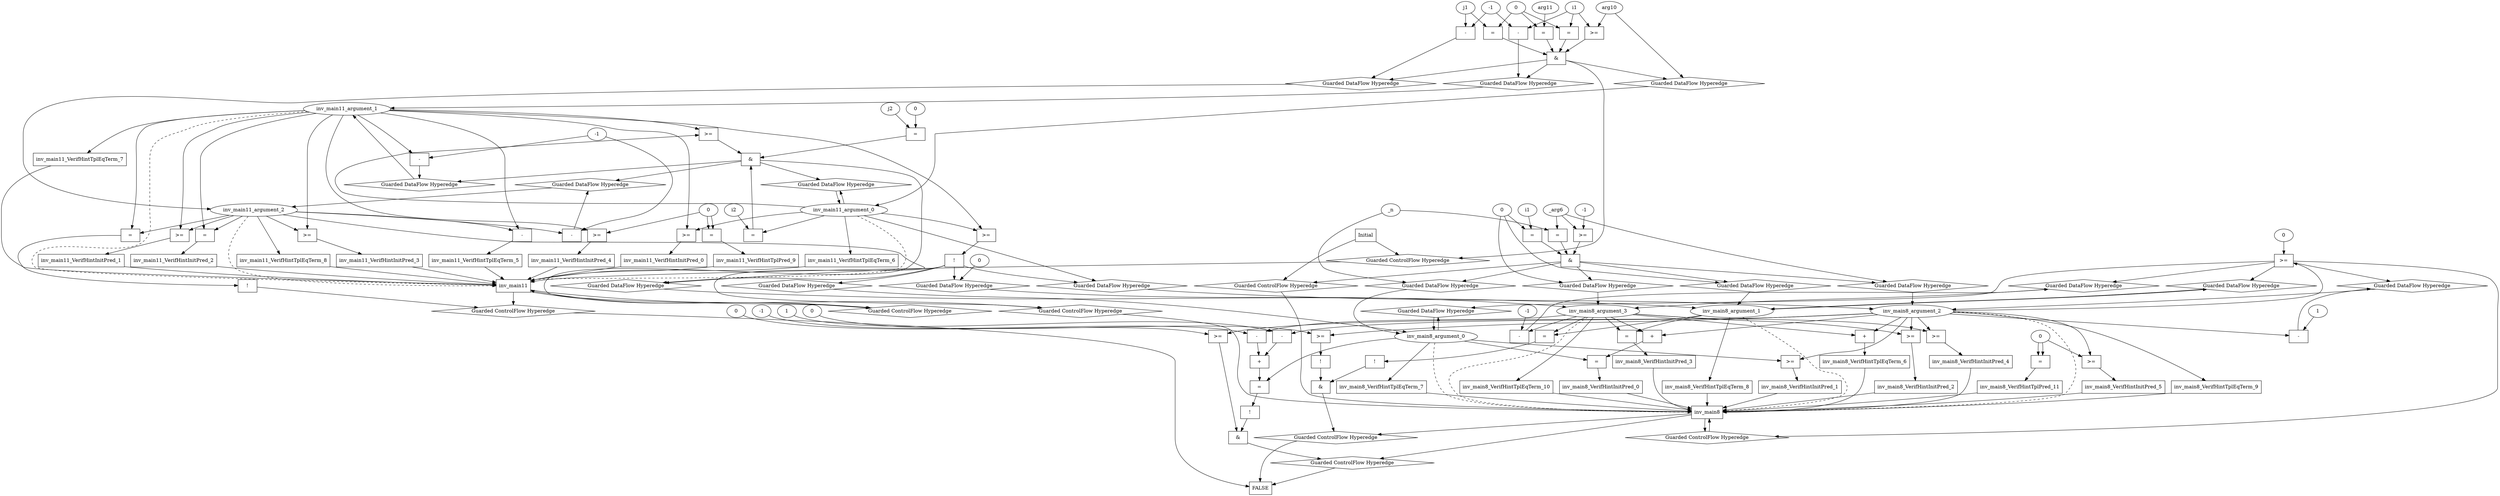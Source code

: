 digraph dag {
inv_main11 [label="inv_main11" shape="rect"];
inv_main8 [label="inv_main8" shape="rect"];
FALSE [label="FALSE" shape="rect"];
Initial [label="Initial" shape="rect"];
ControlFowHyperEdge_0 [label="Guarded ControlFlow Hyperedge" shape="diamond"];
inv_main8 -> ControlFowHyperEdge_0[label=""]
ControlFowHyperEdge_0 -> inv_main8[label=""]
ControlFowHyperEdge_1 [label="Guarded ControlFlow Hyperedge" shape="diamond"];
inv_main11 -> ControlFowHyperEdge_1[label=""]
ControlFowHyperEdge_1 -> inv_main8[label=""]
ControlFowHyperEdge_2 [label="Guarded ControlFlow Hyperedge" shape="diamond"];
inv_main11 -> ControlFowHyperEdge_2[label=""]
ControlFowHyperEdge_2 -> inv_main11[label=""]
ControlFowHyperEdge_3 [label="Guarded ControlFlow Hyperedge" shape="diamond"];
Initial -> ControlFowHyperEdge_3[label=""]
ControlFowHyperEdge_3 -> inv_main8[label=""]
ControlFowHyperEdge_4 [label="Guarded ControlFlow Hyperedge" shape="diamond"];
Initial -> ControlFowHyperEdge_4[label=""]
ControlFowHyperEdge_4 -> inv_main11[label=""]
ControlFowHyperEdge_5 [label="Guarded ControlFlow Hyperedge" shape="diamond"];
inv_main11 -> ControlFowHyperEdge_5[label=""]
ControlFowHyperEdge_5 -> FALSE[label=""]
ControlFowHyperEdge_6 [label="Guarded ControlFlow Hyperedge" shape="diamond"];
inv_main8 -> ControlFowHyperEdge_6[label=""]
ControlFowHyperEdge_6 -> FALSE[label=""]
ControlFowHyperEdge_7 [label="Guarded ControlFlow Hyperedge" shape="diamond"];
inv_main8 -> ControlFowHyperEdge_7[label=""]
ControlFowHyperEdge_7 -> FALSE[label=""]
inv_main8_argument_0 [label="inv_main8_argument_0" shape="oval"];
inv_main8_argument_0 -> inv_main8[label="" style="dashed"]
inv_main8_argument_1 [label="inv_main8_argument_1" shape="oval"];
inv_main8_argument_1 -> inv_main8[label="" style="dashed"]
inv_main8_argument_2 [label="inv_main8_argument_2" shape="oval"];
inv_main8_argument_2 -> inv_main8[label="" style="dashed"]
inv_main8_argument_3 [label="inv_main8_argument_3" shape="oval"];
inv_main8_argument_3 -> inv_main8[label="" style="dashed"]
inv_main11_argument_0 [label="inv_main11_argument_0" shape="oval"];
inv_main11_argument_0 -> inv_main11[label="" style="dashed"]
inv_main11_argument_1 [label="inv_main11_argument_1" shape="oval"];
inv_main11_argument_1 -> inv_main11[label="" style="dashed"]
inv_main11_argument_2 [label="inv_main11_argument_2" shape="oval"];
inv_main11_argument_2 -> inv_main11[label="" style="dashed"]

xxxinv_main8___inv_main8_0xxxguard_0_node_0 [label=">=" shape="rect"];
xxxinv_main8___inv_main8_0xxxguard_0_node_2 [label="0"];
inv_main8_argument_2->xxxinv_main8___inv_main8_0xxxguard_0_node_0
xxxinv_main8___inv_main8_0xxxguard_0_node_2->xxxinv_main8___inv_main8_0xxxguard_0_node_0

xxxinv_main8___inv_main8_0xxxguard_0_node_0->ControlFowHyperEdge_0 [label=""];
xxxinv_main8___inv_main8_0xxxdataFlow_0_node_0 [label="-" shape="rect"];
xxxinv_main8___inv_main8_0xxxdataFlow_0_node_2 [label="1"];
inv_main8_argument_2->xxxinv_main8___inv_main8_0xxxdataFlow_0_node_0
xxxinv_main8___inv_main8_0xxxdataFlow_0_node_2->xxxinv_main8___inv_main8_0xxxdataFlow_0_node_0

xxxinv_main8___inv_main8_0xxxdataFlow_0_node_0->DataFowHyperEdge_0_inv_main8_argument_2 [label=""];
xxxinv_main8___inv_main8_0xxxdataFlow1_node_0 [label="-" shape="rect"];
xxxinv_main8___inv_main8_0xxxdataFlow1_node_2 [label="-1"];
inv_main8_argument_3->xxxinv_main8___inv_main8_0xxxdataFlow1_node_0
xxxinv_main8___inv_main8_0xxxdataFlow1_node_2->xxxinv_main8___inv_main8_0xxxdataFlow1_node_0

xxxinv_main8___inv_main8_0xxxdataFlow1_node_0->DataFowHyperEdge_0_inv_main8_argument_3 [label=""];
xxxinv_main8___inv_main11_1xxxguard_0_node_0 [label="!" shape="rect"];
xxxinv_main8___inv_main11_1xxxguard_0_node_1 [label=">=" shape="rect"];
xxxinv_main8___inv_main11_1xxxguard_0_node_1->xxxinv_main8___inv_main11_1xxxguard_0_node_0
inv_main11_argument_0->xxxinv_main8___inv_main11_1xxxguard_0_node_1
inv_main11_argument_1->xxxinv_main8___inv_main11_1xxxguard_0_node_1

xxxinv_main8___inv_main11_1xxxguard_0_node_0->ControlFowHyperEdge_1 [label=""];

inv_main11_argument_0->DataFowHyperEdge_1_inv_main8_argument_2 [label=""];
xxxinv_main8___inv_main11_1xxxdataFlow1_node_0 [label="0"];

xxxinv_main8___inv_main11_1xxxdataFlow1_node_0->DataFowHyperEdge_1_inv_main8_argument_3 [label=""];
xxxinv_main11___inv_main11_2xxx_and [label="&" shape="rect"];
xxxinv_main11___inv_main11_2xxxguard_0_node_0 [label=">=" shape="rect"];
inv_main11_argument_0->xxxinv_main11___inv_main11_2xxxguard_0_node_0
inv_main11_argument_1->xxxinv_main11___inv_main11_2xxxguard_0_node_0

xxxinv_main11___inv_main11_2xxxguard_0_node_0->xxxinv_main11___inv_main11_2xxx_and [label=""];
xxxinv_main11___inv_main11_2xxxguard1_node_0 [label="=" shape="rect"];
xxxinv_main11___inv_main11_2xxxguard1_node_1 [label="i2"];
xxxinv_main11___inv_main11_2xxxguard1_node_1->xxxinv_main11___inv_main11_2xxxguard1_node_0
inv_main11_argument_0->xxxinv_main11___inv_main11_2xxxguard1_node_0

xxxinv_main11___inv_main11_2xxxguard1_node_0->xxxinv_main11___inv_main11_2xxx_and [label=""];
xxxinv_main11___inv_main11_2xxxguard2_node_0 [label="=" shape="rect"];
xxxinv_main11___inv_main11_2xxxguard2_node_1 [label="j2"];
xxxinv_main11___inv_main11_2xxxguard2_node_2 [label="0"];
xxxinv_main11___inv_main11_2xxxguard2_node_1->xxxinv_main11___inv_main11_2xxxguard2_node_0
xxxinv_main11___inv_main11_2xxxguard2_node_2->xxxinv_main11___inv_main11_2xxxguard2_node_0

xxxinv_main11___inv_main11_2xxxguard2_node_0->xxxinv_main11___inv_main11_2xxx_and [label=""];
xxxinv_main11___inv_main11_2xxx_and->ControlFowHyperEdge_2 [label=""];
xxxinv_main11___inv_main11_2xxxdataFlow_0_node_0 [label="-" shape="rect"];
xxxinv_main11___inv_main11_2xxxdataFlow_0_node_2 [label="-1"];
inv_main11_argument_1->xxxinv_main11___inv_main11_2xxxdataFlow_0_node_0
xxxinv_main11___inv_main11_2xxxdataFlow_0_node_2->xxxinv_main11___inv_main11_2xxxdataFlow_0_node_0

xxxinv_main11___inv_main11_2xxxdataFlow_0_node_0->DataFowHyperEdge_2_inv_main11_argument_1 [label=""];
xxxinv_main11___inv_main11_2xxxdataFlow1_node_0 [label="-" shape="rect"];
inv_main11_argument_2->xxxinv_main11___inv_main11_2xxxdataFlow1_node_0
xxxinv_main11___inv_main11_2xxxdataFlow_0_node_2->xxxinv_main11___inv_main11_2xxxdataFlow1_node_0

xxxinv_main11___inv_main11_2xxxdataFlow1_node_0->DataFowHyperEdge_2_inv_main11_argument_2 [label=""];
xxxinv_main8___Initial_3xxx_and [label="&" shape="rect"];
xxxinv_main8___Initial_3xxxguard_0_node_0 [label=">=" shape="rect"];
xxxinv_main8___Initial_3xxxguard_0_node_1 [label="-1"];
xxxinv_main8___Initial_3xxxguard_0_node_1->xxxinv_main8___Initial_3xxxguard_0_node_0
xxxinv_main8___Initial_3xxxdataFlow2_node_0->xxxinv_main8___Initial_3xxxguard_0_node_0

xxxinv_main8___Initial_3xxxguard_0_node_0->xxxinv_main8___Initial_3xxx_and [label=""];
xxxinv_main8___Initial_3xxxguard1_node_0 [label="=" shape="rect"];
xxxinv_main8___Initial_3xxxguard1_node_2 [label="i1"];
xxxinv_main8___Initial_3xxxdataFlow1_node_0->xxxinv_main8___Initial_3xxxguard1_node_0
xxxinv_main8___Initial_3xxxguard1_node_2->xxxinv_main8___Initial_3xxxguard1_node_0

xxxinv_main8___Initial_3xxxguard1_node_0->xxxinv_main8___Initial_3xxx_and [label=""];
xxxinv_main8___Initial_3xxxguard2_node_0 [label="=" shape="rect"];
xxxinv_main8___Initial_3xxxdataFlow_0_node_0->xxxinv_main8___Initial_3xxxguard2_node_0
xxxinv_main8___Initial_3xxxdataFlow2_node_0->xxxinv_main8___Initial_3xxxguard2_node_0

xxxinv_main8___Initial_3xxxguard2_node_0->xxxinv_main8___Initial_3xxx_and [label=""];
xxxinv_main8___Initial_3xxx_and->ControlFowHyperEdge_3 [label=""];
xxxinv_main8___Initial_3xxxdataFlow_0_node_0 [label="_n"];

xxxinv_main8___Initial_3xxxdataFlow_0_node_0->DataFowHyperEdge_3_inv_main8_argument_0 [label=""];
xxxinv_main8___Initial_3xxxdataFlow1_node_0 [label="0"];

xxxinv_main8___Initial_3xxxdataFlow1_node_0->DataFowHyperEdge_3_inv_main8_argument_1 [label=""];
xxxinv_main8___Initial_3xxxdataFlow2_node_0 [label="_arg6"];

xxxinv_main8___Initial_3xxxdataFlow2_node_0->DataFowHyperEdge_3_inv_main8_argument_2 [label=""];

xxxinv_main8___Initial_3xxxdataFlow1_node_0->DataFowHyperEdge_3_inv_main8_argument_3 [label=""];
xxxinv_main11___Initial_4xxx_and [label="&" shape="rect"];
xxxinv_main11___Initial_4xxxguard_0_node_0 [label=">=" shape="rect"];
xxxinv_main11___Initial_4xxxdataFlow_0_node_0->xxxinv_main11___Initial_4xxxguard_0_node_0
xxxinv_main11___Initial_4xxxdataFlow1_node_1->xxxinv_main11___Initial_4xxxguard_0_node_0

xxxinv_main11___Initial_4xxxguard_0_node_0->xxxinv_main11___Initial_4xxx_and [label=""];
xxxinv_main11___Initial_4xxxguard1_node_0 [label="=" shape="rect"];
xxxinv_main11___Initial_4xxxguard1_node_1 [label="0"];
xxxinv_main11___Initial_4xxxguard1_node_1->xxxinv_main11___Initial_4xxxguard1_node_0
xxxinv_main11___Initial_4xxxdataFlow1_node_1->xxxinv_main11___Initial_4xxxguard1_node_0

xxxinv_main11___Initial_4xxxguard1_node_0->xxxinv_main11___Initial_4xxx_and [label=""];
xxxinv_main11___Initial_4xxxguard2_node_0 [label="=" shape="rect"];
xxxinv_main11___Initial_4xxxguard1_node_1->xxxinv_main11___Initial_4xxxguard2_node_0
xxxinv_main11___Initial_4xxxdataFlow2_node_1->xxxinv_main11___Initial_4xxxguard2_node_0

xxxinv_main11___Initial_4xxxguard2_node_0->xxxinv_main11___Initial_4xxx_and [label=""];
xxxinv_main11___Initial_4xxxguard3_node_0 [label="=" shape="rect"];
xxxinv_main11___Initial_4xxxguard3_node_2 [label="arg11"];
xxxinv_main11___Initial_4xxxguard1_node_1->xxxinv_main11___Initial_4xxxguard3_node_0
xxxinv_main11___Initial_4xxxguard3_node_2->xxxinv_main11___Initial_4xxxguard3_node_0

xxxinv_main11___Initial_4xxxguard3_node_0->xxxinv_main11___Initial_4xxx_and [label=""];
xxxinv_main11___Initial_4xxx_and->ControlFowHyperEdge_4 [label=""];
xxxinv_main11___Initial_4xxxdataFlow_0_node_0 [label="arg10"];

xxxinv_main11___Initial_4xxxdataFlow_0_node_0->DataFowHyperEdge_4_inv_main11_argument_0 [label=""];
xxxinv_main11___Initial_4xxxdataFlow1_node_0 [label="-" shape="rect"];
xxxinv_main11___Initial_4xxxdataFlow1_node_1 [label="i1"];
xxxinv_main11___Initial_4xxxdataFlow1_node_2 [label="-1"];
xxxinv_main11___Initial_4xxxdataFlow1_node_1->xxxinv_main11___Initial_4xxxdataFlow1_node_0
xxxinv_main11___Initial_4xxxdataFlow1_node_2->xxxinv_main11___Initial_4xxxdataFlow1_node_0

xxxinv_main11___Initial_4xxxdataFlow1_node_0->DataFowHyperEdge_4_inv_main11_argument_1 [label=""];
xxxinv_main11___Initial_4xxxdataFlow2_node_0 [label="-" shape="rect"];
xxxinv_main11___Initial_4xxxdataFlow2_node_1 [label="j1"];
xxxinv_main11___Initial_4xxxdataFlow2_node_1->xxxinv_main11___Initial_4xxxdataFlow2_node_0
xxxinv_main11___Initial_4xxxdataFlow1_node_2->xxxinv_main11___Initial_4xxxdataFlow2_node_0

xxxinv_main11___Initial_4xxxdataFlow2_node_0->DataFowHyperEdge_4_inv_main11_argument_2 [label=""];
xxxFALSE___inv_main11_5xxxguard_0_node_0 [label="!" shape="rect"];
xxxFALSE___inv_main11_5xxxguard_0_node_1 [label="=" shape="rect"];
xxxFALSE___inv_main11_5xxxguard_0_node_1->xxxFALSE___inv_main11_5xxxguard_0_node_0
inv_main11_argument_1->xxxFALSE___inv_main11_5xxxguard_0_node_1
inv_main11_argument_2->xxxFALSE___inv_main11_5xxxguard_0_node_1

xxxFALSE___inv_main11_5xxxguard_0_node_0->ControlFowHyperEdge_5 [label=""];
xxxFALSE___inv_main8_6xxx_and [label="&" shape="rect"];
xxxFALSE___inv_main8_6xxxguard_0_node_0 [label="!" shape="rect"];
xxxFALSE___inv_main8_6xxxguard_0_node_1 [label="=" shape="rect"];
xxxFALSE___inv_main8_6xxxguard_0_node_2 [label="+" shape="rect"];
xxxFALSE___inv_main8_6xxxguard_0_node_3 [label="-" shape="rect"];
xxxFALSE___inv_main8_6xxxguard_0_node_5 [label="1"];
xxxFALSE___inv_main8_6xxxguard_0_node_6 [label="-" shape="rect"];
xxxFALSE___inv_main8_6xxxguard_0_node_8 [label="-1"];
xxxFALSE___inv_main8_6xxxguard_0_node_1->xxxFALSE___inv_main8_6xxxguard_0_node_0
xxxFALSE___inv_main8_6xxxguard_0_node_2->xxxFALSE___inv_main8_6xxxguard_0_node_1
inv_main8_argument_0->xxxFALSE___inv_main8_6xxxguard_0_node_1
xxxFALSE___inv_main8_6xxxguard_0_node_3->xxxFALSE___inv_main8_6xxxguard_0_node_2
xxxFALSE___inv_main8_6xxxguard_0_node_6->xxxFALSE___inv_main8_6xxxguard_0_node_2
inv_main8_argument_2->xxxFALSE___inv_main8_6xxxguard_0_node_3
xxxFALSE___inv_main8_6xxxguard_0_node_5->xxxFALSE___inv_main8_6xxxguard_0_node_3
inv_main8_argument_3->xxxFALSE___inv_main8_6xxxguard_0_node_6
xxxFALSE___inv_main8_6xxxguard_0_node_8->xxxFALSE___inv_main8_6xxxguard_0_node_6

xxxFALSE___inv_main8_6xxxguard_0_node_0->xxxFALSE___inv_main8_6xxx_and [label=""];
xxxFALSE___inv_main8_6xxxguard1_node_0 [label=">=" shape="rect"];
xxxFALSE___inv_main8_6xxxguard1_node_2 [label="0"];
inv_main8_argument_2->xxxFALSE___inv_main8_6xxxguard1_node_0
xxxFALSE___inv_main8_6xxxguard1_node_2->xxxFALSE___inv_main8_6xxxguard1_node_0

xxxFALSE___inv_main8_6xxxguard1_node_0->xxxFALSE___inv_main8_6xxx_and [label=""];
xxxFALSE___inv_main8_6xxx_and->ControlFowHyperEdge_6 [label=""];
xxxFALSE___inv_main8_7xxx_and [label="&" shape="rect"];
xxxFALSE___inv_main8_7xxxguard_0_node_0 [label="!" shape="rect"];
xxxFALSE___inv_main8_7xxxguard_0_node_1 [label="=" shape="rect"];
xxxFALSE___inv_main8_7xxxguard_0_node_1->xxxFALSE___inv_main8_7xxxguard_0_node_0
inv_main8_argument_1->xxxFALSE___inv_main8_7xxxguard_0_node_1
inv_main8_argument_3->xxxFALSE___inv_main8_7xxxguard_0_node_1

xxxFALSE___inv_main8_7xxxguard_0_node_0->xxxFALSE___inv_main8_7xxx_and [label=""];
xxxFALSE___inv_main8_7xxxguard1_node_0 [label="!" shape="rect"];
xxxFALSE___inv_main8_7xxxguard1_node_1 [label=">=" shape="rect"];
xxxFALSE___inv_main8_7xxxguard1_node_3 [label="0"];
xxxFALSE___inv_main8_7xxxguard1_node_1->xxxFALSE___inv_main8_7xxxguard1_node_0
inv_main8_argument_2->xxxFALSE___inv_main8_7xxxguard1_node_1
xxxFALSE___inv_main8_7xxxguard1_node_3->xxxFALSE___inv_main8_7xxxguard1_node_1

xxxFALSE___inv_main8_7xxxguard1_node_0->xxxFALSE___inv_main8_7xxx_and [label=""];
xxxFALSE___inv_main8_7xxx_and->ControlFowHyperEdge_7 [label=""];
DataFowHyperEdge_0_inv_main8_argument_0 [label="Guarded DataFlow Hyperedge" shape="diamond"];
DataFowHyperEdge_0_inv_main8_argument_0 -> inv_main8_argument_0[label=""]
xxxinv_main8___inv_main8_0xxxguard_0_node_0 -> DataFowHyperEdge_0_inv_main8_argument_0[label=""]
DataFowHyperEdge_0_inv_main8_argument_1 [label="Guarded DataFlow Hyperedge" shape="diamond"];
DataFowHyperEdge_0_inv_main8_argument_1 -> inv_main8_argument_1[label=""]
xxxinv_main8___inv_main8_0xxxguard_0_node_0 -> DataFowHyperEdge_0_inv_main8_argument_1[label=""]
DataFowHyperEdge_0_inv_main8_argument_2 [label="Guarded DataFlow Hyperedge" shape="diamond"];
DataFowHyperEdge_0_inv_main8_argument_2 -> inv_main8_argument_2[label=""]
xxxinv_main8___inv_main8_0xxxguard_0_node_0 -> DataFowHyperEdge_0_inv_main8_argument_2[label=""]
DataFowHyperEdge_0_inv_main8_argument_3 [label="Guarded DataFlow Hyperedge" shape="diamond"];
DataFowHyperEdge_0_inv_main8_argument_3 -> inv_main8_argument_3[label=""]
xxxinv_main8___inv_main8_0xxxguard_0_node_0 -> DataFowHyperEdge_0_inv_main8_argument_3[label=""]
DataFowHyperEdge_1_inv_main8_argument_0 [label="Guarded DataFlow Hyperedge" shape="diamond"];
DataFowHyperEdge_1_inv_main8_argument_0 -> inv_main8_argument_0[label=""]
xxxinv_main8___inv_main11_1xxxguard_0_node_0 -> DataFowHyperEdge_1_inv_main8_argument_0[label=""]
DataFowHyperEdge_1_inv_main8_argument_1 [label="Guarded DataFlow Hyperedge" shape="diamond"];
DataFowHyperEdge_1_inv_main8_argument_1 -> inv_main8_argument_1[label=""]
xxxinv_main8___inv_main11_1xxxguard_0_node_0 -> DataFowHyperEdge_1_inv_main8_argument_1[label=""]
DataFowHyperEdge_1_inv_main8_argument_2 [label="Guarded DataFlow Hyperedge" shape="diamond"];
DataFowHyperEdge_1_inv_main8_argument_2 -> inv_main8_argument_2[label=""]
xxxinv_main8___inv_main11_1xxxguard_0_node_0 -> DataFowHyperEdge_1_inv_main8_argument_2[label=""]
DataFowHyperEdge_1_inv_main8_argument_3 [label="Guarded DataFlow Hyperedge" shape="diamond"];
DataFowHyperEdge_1_inv_main8_argument_3 -> inv_main8_argument_3[label=""]
xxxinv_main8___inv_main11_1xxxguard_0_node_0 -> DataFowHyperEdge_1_inv_main8_argument_3[label=""]
DataFowHyperEdge_2_inv_main11_argument_0 [label="Guarded DataFlow Hyperedge" shape="diamond"];
DataFowHyperEdge_2_inv_main11_argument_0 -> inv_main11_argument_0[label=""]
xxxinv_main11___inv_main11_2xxx_and -> DataFowHyperEdge_2_inv_main11_argument_0[label=""]
DataFowHyperEdge_2_inv_main11_argument_1 [label="Guarded DataFlow Hyperedge" shape="diamond"];
DataFowHyperEdge_2_inv_main11_argument_1 -> inv_main11_argument_1[label=""]
xxxinv_main11___inv_main11_2xxx_and -> DataFowHyperEdge_2_inv_main11_argument_1[label=""]
DataFowHyperEdge_2_inv_main11_argument_2 [label="Guarded DataFlow Hyperedge" shape="diamond"];
DataFowHyperEdge_2_inv_main11_argument_2 -> inv_main11_argument_2[label=""]
xxxinv_main11___inv_main11_2xxx_and -> DataFowHyperEdge_2_inv_main11_argument_2[label=""]
DataFowHyperEdge_3_inv_main8_argument_0 [label="Guarded DataFlow Hyperedge" shape="diamond"];
DataFowHyperEdge_3_inv_main8_argument_0 -> inv_main8_argument_0[label=""]
xxxinv_main8___Initial_3xxx_and -> DataFowHyperEdge_3_inv_main8_argument_0[label=""]
DataFowHyperEdge_3_inv_main8_argument_1 [label="Guarded DataFlow Hyperedge" shape="diamond"];
DataFowHyperEdge_3_inv_main8_argument_1 -> inv_main8_argument_1[label=""]
xxxinv_main8___Initial_3xxx_and -> DataFowHyperEdge_3_inv_main8_argument_1[label=""]
DataFowHyperEdge_3_inv_main8_argument_2 [label="Guarded DataFlow Hyperedge" shape="diamond"];
DataFowHyperEdge_3_inv_main8_argument_2 -> inv_main8_argument_2[label=""]
xxxinv_main8___Initial_3xxx_and -> DataFowHyperEdge_3_inv_main8_argument_2[label=""]
DataFowHyperEdge_3_inv_main8_argument_3 [label="Guarded DataFlow Hyperedge" shape="diamond"];
DataFowHyperEdge_3_inv_main8_argument_3 -> inv_main8_argument_3[label=""]
xxxinv_main8___Initial_3xxx_and -> DataFowHyperEdge_3_inv_main8_argument_3[label=""]
DataFowHyperEdge_4_inv_main11_argument_0 [label="Guarded DataFlow Hyperedge" shape="diamond"];
DataFowHyperEdge_4_inv_main11_argument_0 -> inv_main11_argument_0[label=""]
xxxinv_main11___Initial_4xxx_and -> DataFowHyperEdge_4_inv_main11_argument_0[label=""]
DataFowHyperEdge_4_inv_main11_argument_1 [label="Guarded DataFlow Hyperedge" shape="diamond"];
DataFowHyperEdge_4_inv_main11_argument_1 -> inv_main11_argument_1[label=""]
xxxinv_main11___Initial_4xxx_and -> DataFowHyperEdge_4_inv_main11_argument_1[label=""]
DataFowHyperEdge_4_inv_main11_argument_2 [label="Guarded DataFlow Hyperedge" shape="diamond"];
DataFowHyperEdge_4_inv_main11_argument_2 -> inv_main11_argument_2[label=""]
xxxinv_main11___Initial_4xxx_and -> DataFowHyperEdge_4_inv_main11_argument_2[label=""]
inv_main8_argument_0 -> DataFowHyperEdge_0_inv_main8_argument_0[label=""]
inv_main8_argument_1 -> DataFowHyperEdge_0_inv_main8_argument_1[label=""]
inv_main11_argument_2 -> DataFowHyperEdge_1_inv_main8_argument_1[label=""]
inv_main11_argument_0 -> DataFowHyperEdge_2_inv_main11_argument_0[label=""]




inv_main8_VerifHintInitPred_0 [label="inv_main8_VerifHintInitPred_0" shape="rect"];
inv_main8predicate_0_node_0 -> inv_main8_VerifHintInitPred_0[label="" ];
inv_main8_VerifHintInitPred_0 -> inv_main8[label="" ];
inv_main8predicate_0_node_0 [label="=" shape="rect"];
inv_main8predicate_0_node_1 [label="+" shape="rect"];
inv_main8_argument_2 [label="inv_main8_argument_2"];
inv_main8_argument_3 [label="inv_main8_argument_3"];
inv_main8_argument_0 [label="inv_main8_argument_0"];
inv_main8predicate_0_node_1->inv_main8predicate_0_node_0
inv_main8_argument_0->inv_main8predicate_0_node_0
inv_main8_argument_3->inv_main8predicate_0_node_1
inv_main8_argument_2->inv_main8predicate_0_node_1

inv_main8_VerifHintInitPred_1 [label="inv_main8_VerifHintInitPred_1" shape="rect"];
inv_main8predicate_1_node_0 -> inv_main8_VerifHintInitPred_1[label="" ];
inv_main8_VerifHintInitPred_1 -> inv_main8[label="" ];
inv_main8predicate_1_node_0 [label=">=" shape="rect"];
inv_main8_argument_0 [label="inv_main8_argument_0"];
inv_main8_argument_2 [label="inv_main8_argument_2"];
inv_main8_argument_2->inv_main8predicate_1_node_0
inv_main8_argument_0->inv_main8predicate_1_node_0

inv_main8_VerifHintInitPred_2 [label="inv_main8_VerifHintInitPred_2" shape="rect"];
inv_main8predicate_2_node_0 -> inv_main8_VerifHintInitPred_2[label="" ];
inv_main8_VerifHintInitPred_2 -> inv_main8[label="" ];
inv_main8predicate_2_node_0 [label=">=" shape="rect"];
inv_main8_argument_2 [label="inv_main8_argument_2"];
inv_main8_argument_3 [label="inv_main8_argument_3"];
inv_main8_argument_3->inv_main8predicate_2_node_0
inv_main8_argument_2->inv_main8predicate_2_node_0

inv_main8_VerifHintInitPred_3 [label="inv_main8_VerifHintInitPred_3" shape="rect"];
inv_main8predicate_3_node_0 -> inv_main8_VerifHintInitPred_3[label="" ];
inv_main8_VerifHintInitPred_3 -> inv_main8[label="" ];
inv_main8predicate_3_node_0 [label="=" shape="rect"];
inv_main8_argument_3 [label="inv_main8_argument_3"];
inv_main8_argument_1 [label="inv_main8_argument_1"];
inv_main8_argument_1->inv_main8predicate_3_node_0
inv_main8_argument_3->inv_main8predicate_3_node_0

inv_main8_VerifHintInitPred_4 [label="inv_main8_VerifHintInitPred_4" shape="rect"];
inv_main8predicate_4_node_0 -> inv_main8_VerifHintInitPred_4[label="" ];
inv_main8_VerifHintInitPred_4 -> inv_main8[label="" ];
inv_main8predicate_4_node_0 [label=">=" shape="rect"];
inv_main8_argument_3 [label="inv_main8_argument_3"];
inv_main8_argument_2 [label="inv_main8_argument_2"];
inv_main8_argument_2->inv_main8predicate_4_node_0
inv_main8_argument_3->inv_main8predicate_4_node_0

inv_main8_VerifHintInitPred_5 [label="inv_main8_VerifHintInitPred_5" shape="rect"];
inv_main8predicate_5_node_0 -> inv_main8_VerifHintInitPred_5[label="" ];
inv_main8_VerifHintInitPred_5 -> inv_main8[label="" ];
inv_main8predicate_5_node_0 [label=">=" shape="rect"];
inv_main8_argument_2 [label="inv_main8_argument_2"];
inv_main8predicate_5_node_2 [label="0"];
inv_main8predicate_5_node_2->inv_main8predicate_5_node_0
inv_main8_argument_2->inv_main8predicate_5_node_0

inv_main8_VerifHintTplEqTerm_6 [label="inv_main8_VerifHintTplEqTerm_6" shape="rect"];
inv_main8predicate_6_node_0 -> inv_main8_VerifHintTplEqTerm_6[label="" ];
inv_main8_VerifHintTplEqTerm_6 -> inv_main8[label="" ];
inv_main8predicate_6_node_0 [label="+" shape="rect"];
inv_main8_argument_3 [label="inv_main8_argument_3"];
inv_main8_argument_2 [label="inv_main8_argument_2"];
inv_main8_argument_2->inv_main8predicate_6_node_0
inv_main8_argument_3->inv_main8predicate_6_node_0

inv_main8_VerifHintTplEqTerm_7 [label="inv_main8_VerifHintTplEqTerm_7" shape="rect"];
inv_main8_argument_0 -> inv_main8_VerifHintTplEqTerm_7[label="" ];
inv_main8_VerifHintTplEqTerm_7 -> inv_main8[label="" ];
inv_main8_argument_0 [label="inv_main8_argument_0"];

inv_main8_VerifHintTplEqTerm_8 [label="inv_main8_VerifHintTplEqTerm_8" shape="rect"];
inv_main8_argument_1 -> inv_main8_VerifHintTplEqTerm_8[label="" ];
inv_main8_VerifHintTplEqTerm_8 -> inv_main8[label="" ];
inv_main8_argument_1 [label="inv_main8_argument_1"];

inv_main8_VerifHintTplEqTerm_9 [label="inv_main8_VerifHintTplEqTerm_9" shape="rect"];
inv_main8_argument_2 -> inv_main8_VerifHintTplEqTerm_9[label="" ];
inv_main8_VerifHintTplEqTerm_9 -> inv_main8[label="" ];
inv_main8_argument_2 [label="inv_main8_argument_2"];

inv_main8_VerifHintTplEqTerm_10 [label="inv_main8_VerifHintTplEqTerm_10" shape="rect"];
inv_main8_argument_3 -> inv_main8_VerifHintTplEqTerm_10[label="" ];
inv_main8_VerifHintTplEqTerm_10 -> inv_main8[label="" ];
inv_main8_argument_3 [label="inv_main8_argument_3"];

inv_main8_VerifHintTplPred_11 [label="inv_main8_VerifHintTplPred_11" shape="rect"];
inv_main8predicate_11_node_0 -> inv_main8_VerifHintTplPred_11[label="" ];
inv_main8_VerifHintTplPred_11 -> inv_main8[label="" ];
inv_main8predicate_11_node_0 [label="=" shape="rect"];
inv_main8predicate_5_node_2->inv_main8predicate_11_node_0
inv_main8predicate_5_node_2->inv_main8predicate_11_node_0

inv_main11_VerifHintInitPred_0 [label="inv_main11_VerifHintInitPred_0" shape="rect"];
inv_main11predicate_0_node_0 -> inv_main11_VerifHintInitPred_0[label="" ];
inv_main11_VerifHintInitPred_0 -> inv_main11[label="" ];
inv_main11predicate_0_node_0 [label=">=" shape="rect"];
inv_main11_argument_0 [label="inv_main11_argument_0"];
inv_main11_argument_1 [label="inv_main11_argument_1"];
inv_main11_argument_1->inv_main11predicate_0_node_0
inv_main11_argument_0->inv_main11predicate_0_node_0

inv_main11_VerifHintInitPred_1 [label="inv_main11_VerifHintInitPred_1" shape="rect"];
inv_main11predicate_1_node_0 -> inv_main11_VerifHintInitPred_1[label="" ];
inv_main11_VerifHintInitPred_1 -> inv_main11[label="" ];
inv_main11predicate_1_node_0 [label=">=" shape="rect"];
inv_main11_argument_1 [label="inv_main11_argument_1"];
inv_main11_argument_2 [label="inv_main11_argument_2"];
inv_main11_argument_2->inv_main11predicate_1_node_0
inv_main11_argument_1->inv_main11predicate_1_node_0

inv_main11_VerifHintInitPred_2 [label="inv_main11_VerifHintInitPred_2" shape="rect"];
inv_main11predicate_2_node_0 -> inv_main11_VerifHintInitPred_2[label="" ];
inv_main11_VerifHintInitPred_2 -> inv_main11[label="" ];
inv_main11predicate_2_node_0 [label="=" shape="rect"];
inv_main11_argument_2 [label="inv_main11_argument_2"];
inv_main11_argument_1 [label="inv_main11_argument_1"];
inv_main11_argument_1->inv_main11predicate_2_node_0
inv_main11_argument_2->inv_main11predicate_2_node_0

inv_main11_VerifHintInitPred_3 [label="inv_main11_VerifHintInitPred_3" shape="rect"];
inv_main11predicate_3_node_0 -> inv_main11_VerifHintInitPred_3[label="" ];
inv_main11_VerifHintInitPred_3 -> inv_main11[label="" ];
inv_main11predicate_3_node_0 [label=">=" shape="rect"];
inv_main11_argument_2 [label="inv_main11_argument_2"];
inv_main11_argument_1 [label="inv_main11_argument_1"];
inv_main11_argument_1->inv_main11predicate_3_node_0
inv_main11_argument_2->inv_main11predicate_3_node_0

inv_main11_VerifHintInitPred_4 [label="inv_main11_VerifHintInitPred_4" shape="rect"];
inv_main11predicate_4_node_0 -> inv_main11_VerifHintInitPred_4[label="" ];
inv_main11_VerifHintInitPred_4 -> inv_main11[label="" ];
inv_main11predicate_4_node_0 [label=">=" shape="rect"];
inv_main11_argument_1 [label="inv_main11_argument_1"];
inv_main11predicate_4_node_2 [label="0"];
inv_main11predicate_4_node_2->inv_main11predicate_4_node_0
inv_main11_argument_1->inv_main11predicate_4_node_0

inv_main11_VerifHintTplEqTerm_5 [label="inv_main11_VerifHintTplEqTerm_5" shape="rect"];
inv_main11predicate_5_node_0 -> inv_main11_VerifHintTplEqTerm_5[label="" ];
inv_main11_VerifHintTplEqTerm_5 -> inv_main11[label="" ];
inv_main11predicate_5_node_0 [label="-" shape="rect"];
inv_main11_argument_2 [label="inv_main11_argument_2"];
inv_main11_argument_1 [label="inv_main11_argument_1"];
inv_main11_argument_1->inv_main11predicate_5_node_0
inv_main11_argument_2->inv_main11predicate_5_node_0

inv_main11_VerifHintTplEqTerm_6 [label="inv_main11_VerifHintTplEqTerm_6" shape="rect"];
inv_main11_argument_0 -> inv_main11_VerifHintTplEqTerm_6[label="" ];
inv_main11_VerifHintTplEqTerm_6 -> inv_main11[label="" ];
inv_main11_argument_0 [label="inv_main11_argument_0"];

inv_main11_VerifHintTplEqTerm_7 [label="inv_main11_VerifHintTplEqTerm_7" shape="rect"];
inv_main11_argument_1 -> inv_main11_VerifHintTplEqTerm_7[label="" ];
inv_main11_VerifHintTplEqTerm_7 -> inv_main11[label="" ];
inv_main11_argument_1 [label="inv_main11_argument_1"];

inv_main11_VerifHintTplEqTerm_8 [label="inv_main11_VerifHintTplEqTerm_8" shape="rect"];
inv_main11_argument_2 -> inv_main11_VerifHintTplEqTerm_8[label="" ];
inv_main11_VerifHintTplEqTerm_8 -> inv_main11[label="" ];
inv_main11_argument_2 [label="inv_main11_argument_2"];

inv_main11_VerifHintTplPred_9 [label="inv_main11_VerifHintTplPred_9" shape="rect"];
inv_main11predicate_9_node_0 -> inv_main11_VerifHintTplPred_9[label="" ];
inv_main11_VerifHintTplPred_9 -> inv_main11[label="" ];
inv_main11predicate_9_node_0 [label="=" shape="rect"];
inv_main11predicate_4_node_2->inv_main11predicate_9_node_0
inv_main11predicate_4_node_2->inv_main11predicate_9_node_0

}

